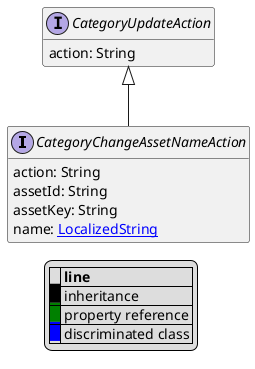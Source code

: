 @startuml

hide empty fields
hide empty methods
legend
|= |= line |
|<back:black>   </back>| inheritance |
|<back:green>   </back>| property reference |
|<back:blue>   </back>| discriminated class |
endlegend
interface CategoryChangeAssetNameAction [[CategoryChangeAssetNameAction.svg]] extends CategoryUpdateAction {
    action: String
    assetId: String
    assetKey: String
    name: [[LocalizedString.svg LocalizedString]]
}
interface CategoryUpdateAction [[CategoryUpdateAction.svg]]  {
    action: String
}





@enduml
